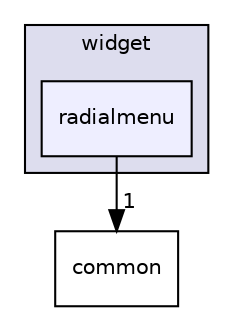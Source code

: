 digraph "C:/Harmony3/gfx/middleware/legato/library/src/gfx/legato/widget/radialmenu" {
  compound=true
  node [ fontsize="10", fontname="Helvetica"];
  edge [ labelfontsize="10", labelfontname="Helvetica"];
  subgraph clusterdir_08e5c2531b4cfc75c531d5c20b249084 {
    graph [ bgcolor="#ddddee", pencolor="black", label="widget" fontname="Helvetica", fontsize="10", URL="dir_08e5c2531b4cfc75c531d5c20b249084.html"]
  dir_5fd3339f590730d9c2724338f8b9a5d6 [shape=box, label="radialmenu", style="filled", fillcolor="#eeeeff", pencolor="black", URL="dir_5fd3339f590730d9c2724338f8b9a5d6.html"];
  }
  dir_192fb4248a7d7f0c34634334a26d417f [shape=box label="common" URL="dir_192fb4248a7d7f0c34634334a26d417f.html"];
  dir_5fd3339f590730d9c2724338f8b9a5d6->dir_192fb4248a7d7f0c34634334a26d417f [headlabel="1", labeldistance=1.5 headhref="dir_000039_000007.html"];
}
